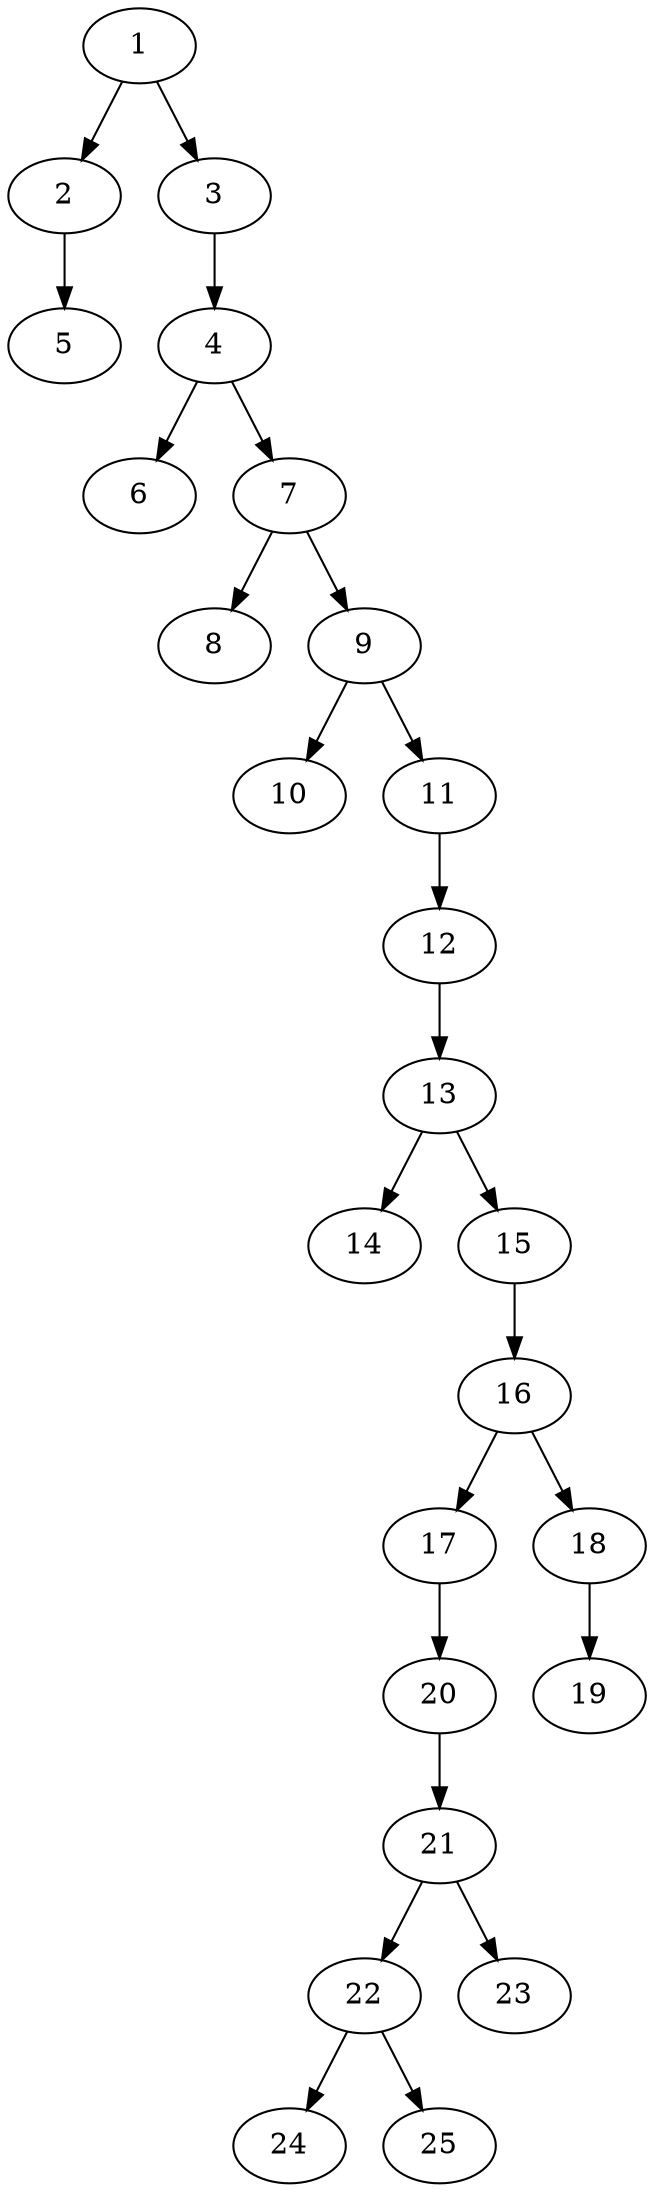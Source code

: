 // DAG automatically generated by daggen at Thu Oct  3 14:00:39 2019
// ./daggen --dot -n 25 --ccr 0.3 --fat 0.3 --regular 0.5 --density 0.5 --mindata 5242880 --maxdata 52428800 
digraph G {
  1 [size="82882560", alpha="0.02", expect_size="24864768"] 
  1 -> 2 [size ="24864768"]
  1 -> 3 [size ="24864768"]
  2 [size="60876800", alpha="0.17", expect_size="18263040"] 
  2 -> 5 [size ="18263040"]
  3 [size="44741973", alpha="0.03", expect_size="13422592"] 
  3 -> 4 [size ="13422592"]
  4 [size="165485227", alpha="0.17", expect_size="49645568"] 
  4 -> 6 [size ="49645568"]
  4 -> 7 [size ="49645568"]
  5 [size="56313173", alpha="0.09", expect_size="16893952"] 
  6 [size="117131947", alpha="0.00", expect_size="35139584"] 
  7 [size="101628587", alpha="0.15", expect_size="30488576"] 
  7 -> 8 [size ="30488576"]
  7 -> 9 [size ="30488576"]
  8 [size="79001600", alpha="0.18", expect_size="23700480"] 
  9 [size="69324800", alpha="0.10", expect_size="20797440"] 
  9 -> 10 [size ="20797440"]
  9 -> 11 [size ="20797440"]
  10 [size="43516587", alpha="0.07", expect_size="13054976"] 
  11 [size="171898880", alpha="0.15", expect_size="51569664"] 
  11 -> 12 [size ="51569664"]
  12 [size="27825493", alpha="0.17", expect_size="8347648"] 
  12 -> 13 [size ="8347648"]
  13 [size="163563520", alpha="0.03", expect_size="49069056"] 
  13 -> 14 [size ="49069056"]
  13 -> 15 [size ="49069056"]
  14 [size="28330667", alpha="0.09", expect_size="8499200"] 
  15 [size="162877440", alpha="0.14", expect_size="48863232"] 
  15 -> 16 [size ="48863232"]
  16 [size="80148480", alpha="0.00", expect_size="24044544"] 
  16 -> 17 [size ="24044544"]
  16 -> 18 [size ="24044544"]
  17 [size="82756267", alpha="0.19", expect_size="24826880"] 
  17 -> 20 [size ="24826880"]
  18 [size="45981013", alpha="0.02", expect_size="13794304"] 
  18 -> 19 [size ="13794304"]
  19 [size="33266347", alpha="0.06", expect_size="9979904"] 
  20 [size="109226667", alpha="0.12", expect_size="32768000"] 
  20 -> 21 [size ="32768000"]
  21 [size="161672533", alpha="0.06", expect_size="48501760"] 
  21 -> 22 [size ="48501760"]
  21 -> 23 [size ="48501760"]
  22 [size="122412373", alpha="0.05", expect_size="36723712"] 
  22 -> 24 [size ="36723712"]
  22 -> 25 [size ="36723712"]
  23 [size="98955947", alpha="0.08", expect_size="29686784"] 
  24 [size="122784427", alpha="0.10", expect_size="36835328"] 
  25 [size="38273707", alpha="0.17", expect_size="11482112"] 
}
